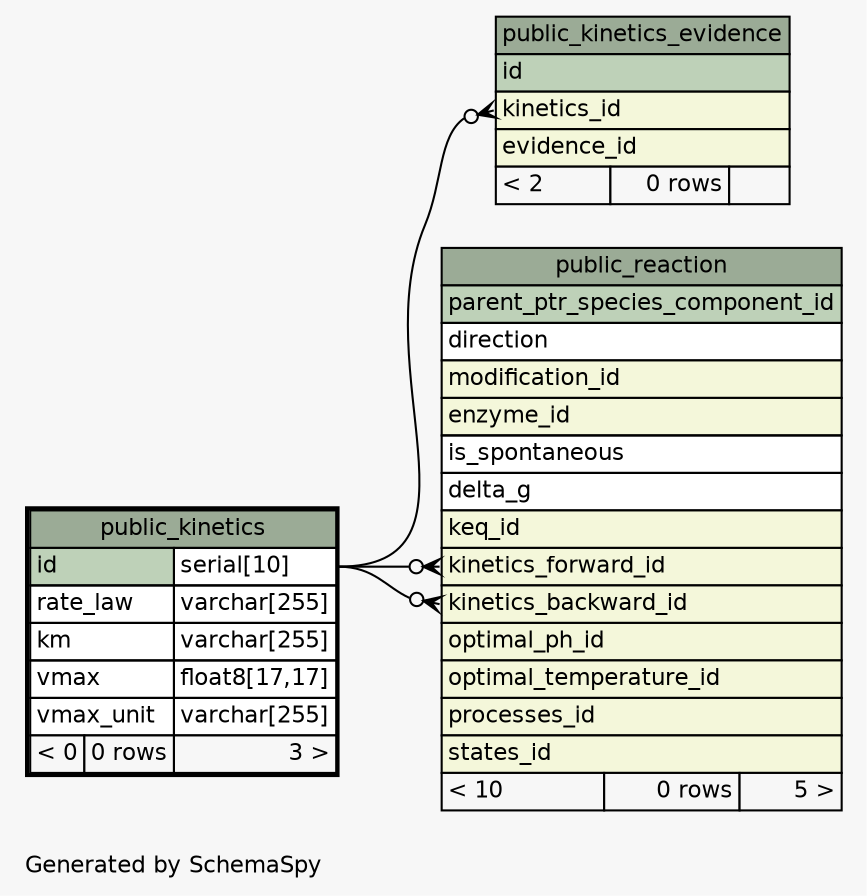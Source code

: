 // dot 2.36.0 on Linux 3.13.0-43-generic
// SchemaSpy rev 590
digraph "oneDegreeRelationshipsDiagram" {
  graph [
    rankdir="RL"
    bgcolor="#f7f7f7"
    label="\nGenerated by SchemaSpy"
    labeljust="l"
    nodesep="0.18"
    ranksep="0.46"
    fontname="Helvetica"
    fontsize="11"
  ];
  node [
    fontname="Helvetica"
    fontsize="11"
    shape="plaintext"
  ];
  edge [
    arrowsize="0.8"
  ];
  "public_kinetics_evidence":"kinetics_id":w -> "public_kinetics":"id.type":e [arrowhead=none dir=back arrowtail=crowodot];
  "public_reaction":"kinetics_backward_id":w -> "public_kinetics":"id.type":e [arrowhead=none dir=back arrowtail=crowodot];
  "public_reaction":"kinetics_forward_id":w -> "public_kinetics":"id.type":e [arrowhead=none dir=back arrowtail=crowodot];
  "public_kinetics" [
    label=<
    <TABLE BORDER="2" CELLBORDER="1" CELLSPACING="0" BGCOLOR="#ffffff">
      <TR><TD COLSPAN="3" BGCOLOR="#9bab96" ALIGN="CENTER">public_kinetics</TD></TR>
      <TR><TD PORT="id" COLSPAN="2" BGCOLOR="#bed1b8" ALIGN="LEFT">id</TD><TD PORT="id.type" ALIGN="LEFT">serial[10]</TD></TR>
      <TR><TD PORT="rate_law" COLSPAN="2" ALIGN="LEFT">rate_law</TD><TD PORT="rate_law.type" ALIGN="LEFT">varchar[255]</TD></TR>
      <TR><TD PORT="km" COLSPAN="2" ALIGN="LEFT">km</TD><TD PORT="km.type" ALIGN="LEFT">varchar[255]</TD></TR>
      <TR><TD PORT="vmax" COLSPAN="2" ALIGN="LEFT">vmax</TD><TD PORT="vmax.type" ALIGN="LEFT">float8[17,17]</TD></TR>
      <TR><TD PORT="vmax_unit" COLSPAN="2" ALIGN="LEFT">vmax_unit</TD><TD PORT="vmax_unit.type" ALIGN="LEFT">varchar[255]</TD></TR>
      <TR><TD ALIGN="LEFT" BGCOLOR="#f7f7f7">&lt; 0</TD><TD ALIGN="RIGHT" BGCOLOR="#f7f7f7">0 rows</TD><TD ALIGN="RIGHT" BGCOLOR="#f7f7f7">3 &gt;</TD></TR>
    </TABLE>>
    URL="public_kinetics.html"
    tooltip="public_kinetics"
  ];
  "public_kinetics_evidence" [
    label=<
    <TABLE BORDER="0" CELLBORDER="1" CELLSPACING="0" BGCOLOR="#ffffff">
      <TR><TD COLSPAN="3" BGCOLOR="#9bab96" ALIGN="CENTER">public_kinetics_evidence</TD></TR>
      <TR><TD PORT="id" COLSPAN="3" BGCOLOR="#bed1b8" ALIGN="LEFT">id</TD></TR>
      <TR><TD PORT="kinetics_id" COLSPAN="3" BGCOLOR="#f4f7da" ALIGN="LEFT">kinetics_id</TD></TR>
      <TR><TD PORT="evidence_id" COLSPAN="3" BGCOLOR="#f4f7da" ALIGN="LEFT">evidence_id</TD></TR>
      <TR><TD ALIGN="LEFT" BGCOLOR="#f7f7f7">&lt; 2</TD><TD ALIGN="RIGHT" BGCOLOR="#f7f7f7">0 rows</TD><TD ALIGN="RIGHT" BGCOLOR="#f7f7f7">  </TD></TR>
    </TABLE>>
    URL="public_kinetics_evidence.html"
    tooltip="public_kinetics_evidence"
  ];
  "public_reaction" [
    label=<
    <TABLE BORDER="0" CELLBORDER="1" CELLSPACING="0" BGCOLOR="#ffffff">
      <TR><TD COLSPAN="3" BGCOLOR="#9bab96" ALIGN="CENTER">public_reaction</TD></TR>
      <TR><TD PORT="parent_ptr_species_component_id" COLSPAN="3" BGCOLOR="#bed1b8" ALIGN="LEFT">parent_ptr_species_component_id</TD></TR>
      <TR><TD PORT="direction" COLSPAN="3" ALIGN="LEFT">direction</TD></TR>
      <TR><TD PORT="modification_id" COLSPAN="3" BGCOLOR="#f4f7da" ALIGN="LEFT">modification_id</TD></TR>
      <TR><TD PORT="enzyme_id" COLSPAN="3" BGCOLOR="#f4f7da" ALIGN="LEFT">enzyme_id</TD></TR>
      <TR><TD PORT="is_spontaneous" COLSPAN="3" ALIGN="LEFT">is_spontaneous</TD></TR>
      <TR><TD PORT="delta_g" COLSPAN="3" ALIGN="LEFT">delta_g</TD></TR>
      <TR><TD PORT="keq_id" COLSPAN="3" BGCOLOR="#f4f7da" ALIGN="LEFT">keq_id</TD></TR>
      <TR><TD PORT="kinetics_forward_id" COLSPAN="3" BGCOLOR="#f4f7da" ALIGN="LEFT">kinetics_forward_id</TD></TR>
      <TR><TD PORT="kinetics_backward_id" COLSPAN="3" BGCOLOR="#f4f7da" ALIGN="LEFT">kinetics_backward_id</TD></TR>
      <TR><TD PORT="optimal_ph_id" COLSPAN="3" BGCOLOR="#f4f7da" ALIGN="LEFT">optimal_ph_id</TD></TR>
      <TR><TD PORT="optimal_temperature_id" COLSPAN="3" BGCOLOR="#f4f7da" ALIGN="LEFT">optimal_temperature_id</TD></TR>
      <TR><TD PORT="processes_id" COLSPAN="3" BGCOLOR="#f4f7da" ALIGN="LEFT">processes_id</TD></TR>
      <TR><TD PORT="states_id" COLSPAN="3" BGCOLOR="#f4f7da" ALIGN="LEFT">states_id</TD></TR>
      <TR><TD ALIGN="LEFT" BGCOLOR="#f7f7f7">&lt; 10</TD><TD ALIGN="RIGHT" BGCOLOR="#f7f7f7">0 rows</TD><TD ALIGN="RIGHT" BGCOLOR="#f7f7f7">5 &gt;</TD></TR>
    </TABLE>>
    URL="public_reaction.html"
    tooltip="public_reaction"
  ];
}
